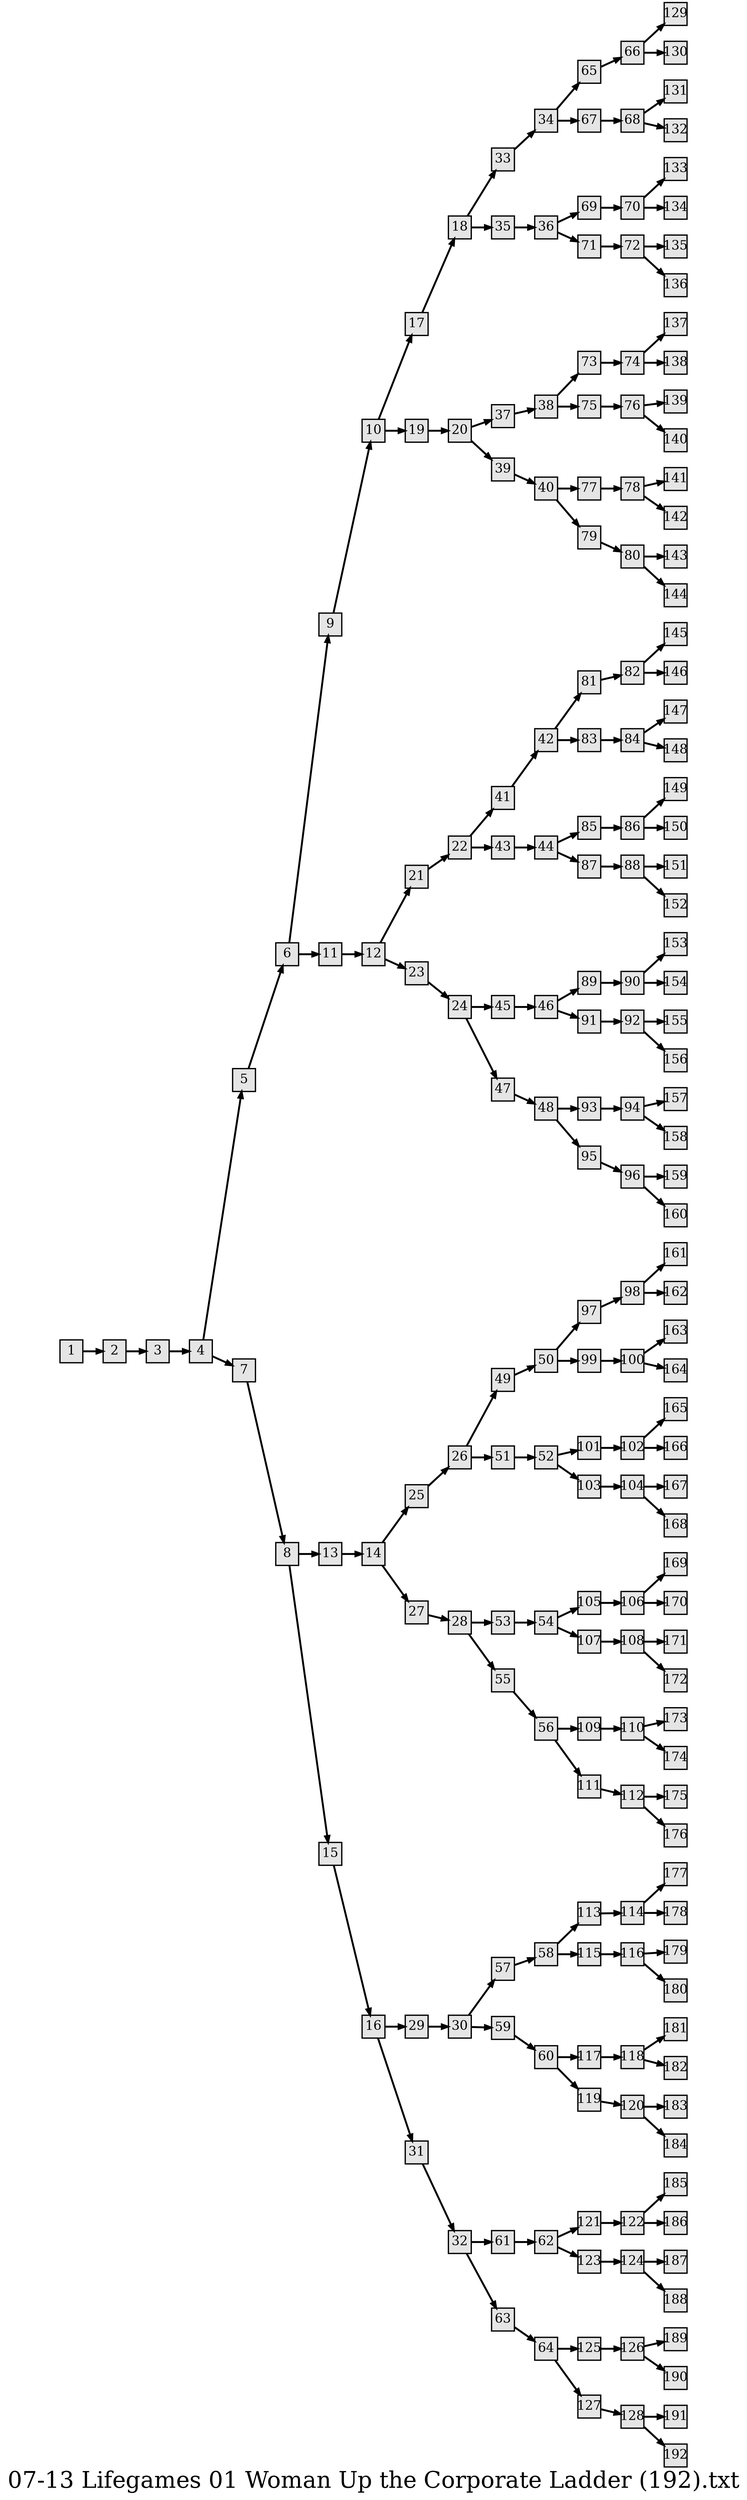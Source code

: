 digraph g{
  graph [ label="07-13 Lifegames 01 Woman Up the Corporate Ladder (192).txt" rankdir=LR, ordering=out, fontsize=36, nodesep="0.35", ranksep="0.45"];
  node  [shape=rect, penwidth=2, fontsize=20, style=filled, fillcolor=grey90, margin="0,0", labelfloat=true, regular=true, fixedsize=true];
  edge  [labelfloat=true, penwidth=3, fontsize=12];

  1 -> 2;
  2 -> 3;
  3 -> 4;
  4 -> 5;
  4 -> 7;
  5 -> 6;
  6 -> 9;
  6 -> 11;
  7 -> 8;
  8 -> 13;
  8 -> 15;
  9 -> 10;
  10 -> 17;
  10 -> 19;
  11 -> 12;
  12 -> 21;
  12 -> 23;
  13 -> 14;
  14 -> 25;
  14 -> 27;
  15 -> 16;
  16 -> 29;
  16 -> 31;
  17 -> 18;
  18 -> 33;
  18 -> 35;
  19 -> 20;
  20 -> 37;
  20 -> 39;
  21 -> 22;
  22 -> 41;
  22 -> 43;
  23 -> 24;
  24 -> 45;
  24 -> 47;
  25 -> 26;
  26 -> 49;
  26 -> 51;
  27 -> 28;
  28 -> 53;
  28 -> 55;
  29 -> 30;
  30 -> 57;
  30 -> 59;
  31 -> 32;
  32 -> 61;
  32 -> 63;
  33 -> 34;
  34 -> 65;
  34 -> 67;
  35 -> 36;
  36 -> 69;
  36 -> 71;
  37 -> 38;
  38 -> 73;
  38 -> 75;
  39 -> 40;
  40 -> 77;
  40 -> 79;
  41 -> 42;
  42 -> 81;
  42 -> 83;
  43 -> 44;
  44 -> 85;
  44 -> 87;
  45 -> 46;
  46 -> 89;
  46 -> 91;
  47 -> 48;
  48 -> 93;
  48 -> 95;
  49 -> 50;
  50 -> 97;
  50 -> 99;
  51 -> 52;
  52 -> 101;
  52 -> 103;
  53 -> 54;
  54 -> 105;
  54 -> 107;
  55 -> 56;
  56 -> 109;
  56 -> 111;
  57 -> 58;
  58 -> 113;
  58 -> 115;
  59 -> 60;
  60 -> 117;
  60 -> 119;
  61 -> 62;
  62 -> 121;
  62 -> 123;
  63 -> 64;
  64 -> 125;
  64 -> 127;
  65 -> 66;
  66 -> 129;
  66 -> 130;
  67 -> 68;
  68 -> 131;
  68 -> 132;
  69 -> 70;
  70 -> 133;
  70 -> 134;
  71 -> 72;
  72 -> 135;
  72 -> 136;
  73 -> 74;
  74 -> 137;
  74 -> 138;
  75 -> 76;
  76 -> 139;
  76 -> 140;
  77 -> 78;
  78 -> 141;
  78 -> 142;
  79 -> 80;
  80 -> 143;
  80 -> 144;
  81 -> 82;
  82 -> 145;
  82 -> 146;
  83 -> 84;
  84 -> 147;
  84 -> 148;
  85 -> 86;
  86 -> 149;
  86 -> 150;
  87 -> 88;
  88 -> 151;
  88 -> 152;
  89 -> 90;
  90 -> 153;
  90 -> 154;
  91 -> 92;
  92 -> 155;
  92 -> 156;
  93 -> 94;
  94 -> 157;
  94 -> 158;
  95 -> 96;
  96 -> 159;
  96 -> 160;
  97 -> 98;
  98 -> 161;
  98 -> 162;
  99 -> 100;
  100 -> 163;
  100 -> 164;
  101 -> 102;
  102 -> 165;
  102 -> 166;
  103 -> 104;
  104 -> 167;
  104 -> 168;
  105 -> 106;
  106 -> 169;
  106 -> 170;
  107 -> 108;
  108 -> 171;
  108 -> 172;
  109 -> 110;
  110 -> 173;
  110 -> 174;
  111 -> 112;
  112 -> 175;
  112 -> 176;
  113 -> 114;
  114 -> 177;
  114 -> 178;
  115 -> 116;
  116 -> 179;
  116 -> 180;
  117 -> 118;
  118 -> 181;
  118 -> 182;
  119 -> 120;
  120 -> 183;
  120 -> 184;
  121 -> 122;
  122 -> 185;
  122 -> 186;
  123 -> 124;
  124 -> 187;
  124 -> 188;
  125 -> 126;
  126 -> 189;
  126 -> 190;
  127 -> 128;
  128 -> 191;
  128 -> 192;
}

